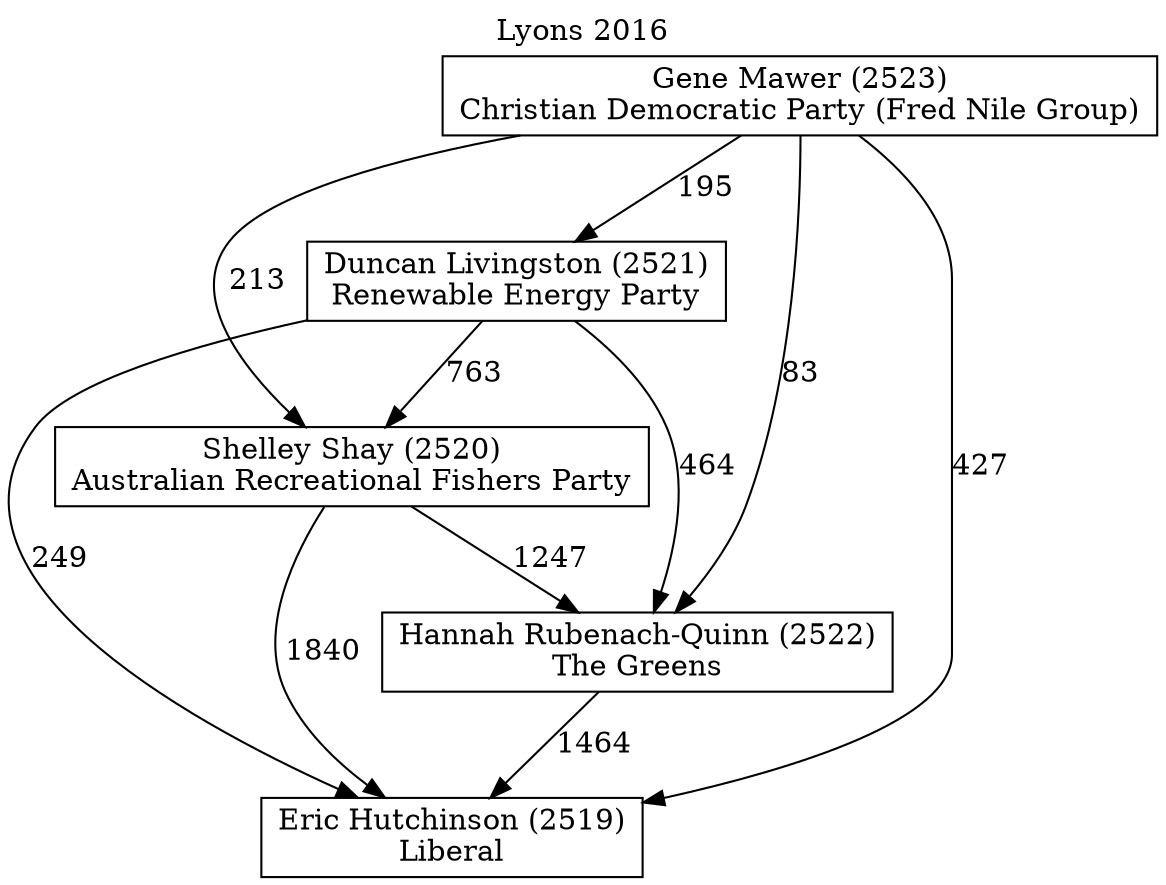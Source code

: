// House preference flow
digraph "Eric Hutchinson (2519)_Lyons_2016" {
	graph [label="Lyons 2016" labelloc=t mclimit=10]
	node [shape=box]
	"Hannah Rubenach-Quinn (2522)" [label="Hannah Rubenach-Quinn (2522)
The Greens"]
	"Shelley Shay (2520)" [label="Shelley Shay (2520)
Australian Recreational Fishers Party"]
	"Duncan Livingston (2521)" [label="Duncan Livingston (2521)
Renewable Energy Party"]
	"Eric Hutchinson (2519)" [label="Eric Hutchinson (2519)
Liberal"]
	"Gene Mawer (2523)" [label="Gene Mawer (2523)
Christian Democratic Party (Fred Nile Group)"]
	"Gene Mawer (2523)" -> "Eric Hutchinson (2519)" [label=427]
	"Shelley Shay (2520)" -> "Hannah Rubenach-Quinn (2522)" [label=1247]
	"Hannah Rubenach-Quinn (2522)" -> "Eric Hutchinson (2519)" [label=1464]
	"Gene Mawer (2523)" -> "Hannah Rubenach-Quinn (2522)" [label=83]
	"Duncan Livingston (2521)" -> "Eric Hutchinson (2519)" [label=249]
	"Gene Mawer (2523)" -> "Shelley Shay (2520)" [label=213]
	"Duncan Livingston (2521)" -> "Shelley Shay (2520)" [label=763]
	"Gene Mawer (2523)" -> "Duncan Livingston (2521)" [label=195]
	"Shelley Shay (2520)" -> "Eric Hutchinson (2519)" [label=1840]
	"Duncan Livingston (2521)" -> "Hannah Rubenach-Quinn (2522)" [label=464]
}
